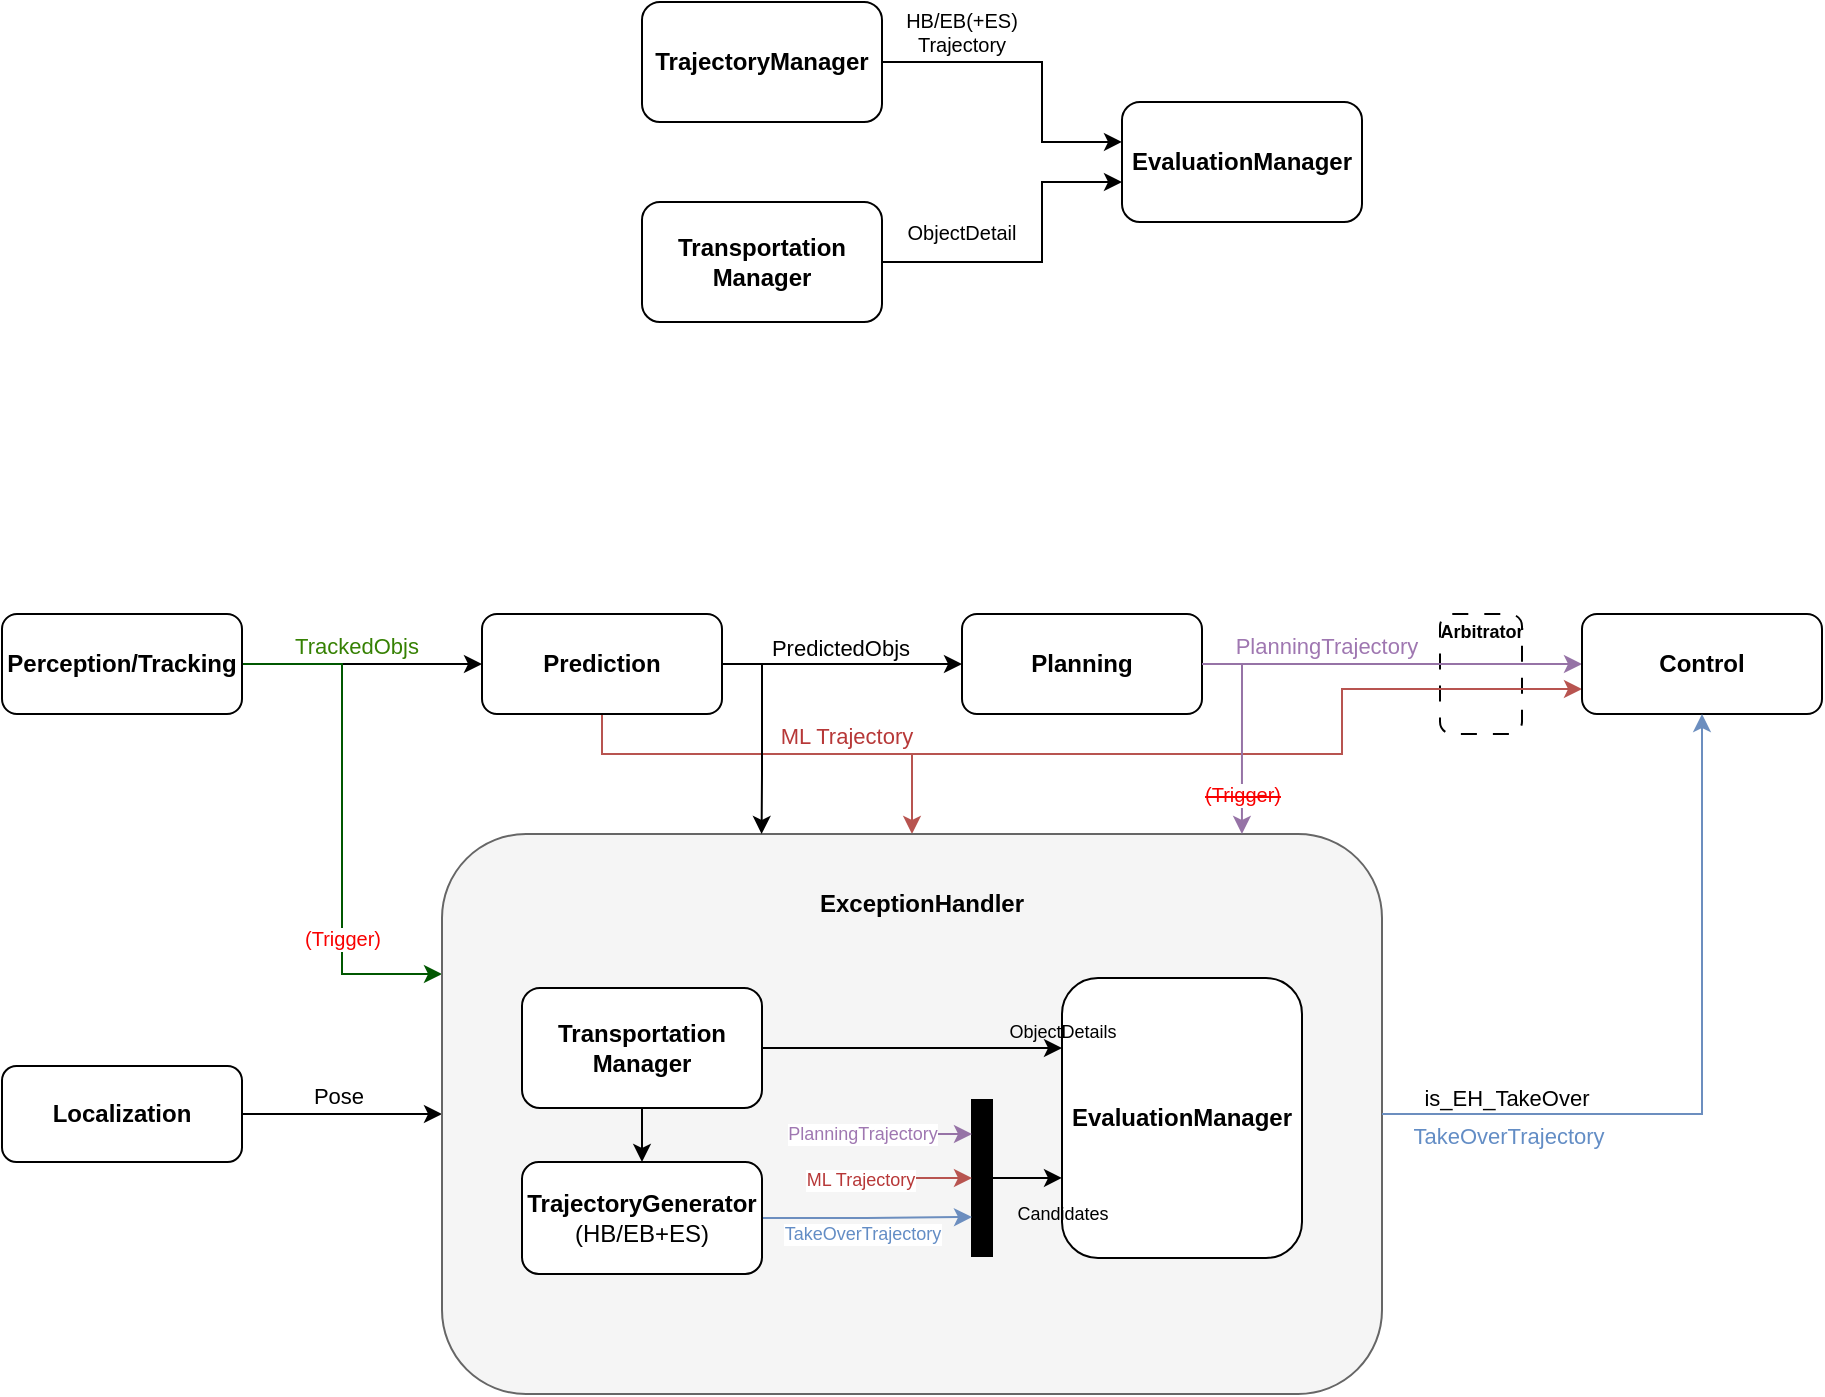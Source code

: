 <mxfile version="24.3.1" type="github">
  <diagram name="Page-1" id="pOw6PsyZc-RCSYPXtDOr">
    <mxGraphModel dx="1569" dy="396" grid="1" gridSize="10" guides="1" tooltips="1" connect="1" arrows="1" fold="1" page="1" pageScale="1" pageWidth="850" pageHeight="1100" math="0" shadow="0">
      <root>
        <mxCell id="0" />
        <mxCell id="1" parent="0" />
        <mxCell id="p61QZdnqANZnKLTzt-yQ-19" style="edgeStyle=orthogonalEdgeStyle;rounded=0;orthogonalLoop=1;jettySize=auto;html=1;exitX=1;exitY=0.5;exitDx=0;exitDy=0;entryX=0;entryY=0.5;entryDx=0;entryDy=0;" edge="1" parent="1" source="p61QZdnqANZnKLTzt-yQ-1" target="p61QZdnqANZnKLTzt-yQ-2">
          <mxGeometry relative="1" as="geometry" />
        </mxCell>
        <mxCell id="p61QZdnqANZnKLTzt-yQ-70" value="TrackedObjs" style="edgeLabel;html=1;align=center;verticalAlign=middle;resizable=0;points=[];fontColor=#368103;" vertex="1" connectable="0" parent="p61QZdnqANZnKLTzt-yQ-19">
          <mxGeometry x="0.075" y="1" relative="1" as="geometry">
            <mxPoint x="-8" y="-8" as="offset" />
          </mxGeometry>
        </mxCell>
        <mxCell id="p61QZdnqANZnKLTzt-yQ-81" value="" style="rounded=1;whiteSpace=wrap;html=1;dashed=1;dashPattern=8 8;" vertex="1" parent="1">
          <mxGeometry x="639" y="366" width="41" height="60" as="geometry" />
        </mxCell>
        <mxCell id="p61QZdnqANZnKLTzt-yQ-69" style="edgeStyle=orthogonalEdgeStyle;rounded=0;orthogonalLoop=1;jettySize=auto;html=1;exitX=1;exitY=0.5;exitDx=0;exitDy=0;entryX=0;entryY=0.25;entryDx=0;entryDy=0;fillColor=#008a00;strokeColor=#005700;" edge="1" parent="1" source="p61QZdnqANZnKLTzt-yQ-1" target="p61QZdnqANZnKLTzt-yQ-61">
          <mxGeometry relative="1" as="geometry" />
        </mxCell>
        <mxCell id="p61QZdnqANZnKLTzt-yQ-1" value="Perception/Tracking" style="rounded=1;whiteSpace=wrap;html=1;fontStyle=1" vertex="1" parent="1">
          <mxGeometry x="-80" y="366" width="120" height="50" as="geometry" />
        </mxCell>
        <mxCell id="p61QZdnqANZnKLTzt-yQ-8" style="edgeStyle=orthogonalEdgeStyle;rounded=0;orthogonalLoop=1;jettySize=auto;html=1;exitX=1;exitY=0.5;exitDx=0;exitDy=0;entryX=0;entryY=0.5;entryDx=0;entryDy=0;" edge="1" parent="1" source="p61QZdnqANZnKLTzt-yQ-2" target="p61QZdnqANZnKLTzt-yQ-3">
          <mxGeometry relative="1" as="geometry" />
        </mxCell>
        <mxCell id="p61QZdnqANZnKLTzt-yQ-12" value="PredictedObjs" style="edgeLabel;html=1;align=center;verticalAlign=middle;resizable=0;points=[];" vertex="1" connectable="0" parent="p61QZdnqANZnKLTzt-yQ-8">
          <mxGeometry x="-0.197" y="-1" relative="1" as="geometry">
            <mxPoint x="11" y="-9" as="offset" />
          </mxGeometry>
        </mxCell>
        <mxCell id="p61QZdnqANZnKLTzt-yQ-24" style="edgeStyle=orthogonalEdgeStyle;rounded=0;orthogonalLoop=1;jettySize=auto;html=1;exitX=0.5;exitY=1;exitDx=0;exitDy=0;entryX=0;entryY=0.75;entryDx=0;entryDy=0;fillColor=#f8cecc;strokeColor=#b85450;" edge="1" parent="1" source="p61QZdnqANZnKLTzt-yQ-2" target="p61QZdnqANZnKLTzt-yQ-6">
          <mxGeometry relative="1" as="geometry">
            <mxPoint x="640" y="476" as="targetPoint" />
            <Array as="points">
              <mxPoint x="220" y="436" />
              <mxPoint x="590" y="436" />
              <mxPoint x="590" y="403" />
            </Array>
          </mxGeometry>
        </mxCell>
        <mxCell id="p61QZdnqANZnKLTzt-yQ-31" value="ML Trajectory" style="edgeLabel;html=1;align=center;verticalAlign=middle;resizable=0;points=[];fontColor=#b73838;" vertex="1" connectable="0" parent="p61QZdnqANZnKLTzt-yQ-24">
          <mxGeometry x="-0.563" relative="1" as="geometry">
            <mxPoint x="37" y="60" as="offset" />
          </mxGeometry>
        </mxCell>
        <mxCell id="p61QZdnqANZnKLTzt-yQ-67" style="edgeStyle=orthogonalEdgeStyle;rounded=0;orthogonalLoop=1;jettySize=auto;html=1;exitX=0.5;exitY=1;exitDx=0;exitDy=0;entryX=0.5;entryY=0;entryDx=0;entryDy=0;fillColor=#f8cecc;strokeColor=#b85450;" edge="1" parent="1" source="p61QZdnqANZnKLTzt-yQ-2" target="p61QZdnqANZnKLTzt-yQ-61">
          <mxGeometry relative="1" as="geometry">
            <Array as="points">
              <mxPoint x="220" y="436" />
              <mxPoint x="375" y="436" />
            </Array>
          </mxGeometry>
        </mxCell>
        <mxCell id="p61QZdnqANZnKLTzt-yQ-2" value="Prediction" style="rounded=1;whiteSpace=wrap;html=1;fontStyle=1" vertex="1" parent="1">
          <mxGeometry x="160" y="366" width="120" height="50" as="geometry" />
        </mxCell>
        <mxCell id="p61QZdnqANZnKLTzt-yQ-25" style="edgeStyle=orthogonalEdgeStyle;rounded=0;orthogonalLoop=1;jettySize=auto;html=1;exitX=1;exitY=0.5;exitDx=0;exitDy=0;entryX=0;entryY=0.5;entryDx=0;entryDy=0;fillColor=#e1d5e7;strokeColor=#9673a6;" edge="1" parent="1" source="p61QZdnqANZnKLTzt-yQ-3" target="p61QZdnqANZnKLTzt-yQ-6">
          <mxGeometry relative="1" as="geometry" />
        </mxCell>
        <mxCell id="p61QZdnqANZnKLTzt-yQ-30" value="PlanningTrajectory" style="edgeLabel;html=1;align=center;verticalAlign=middle;resizable=0;points=[];fontColor=#9f77b1;" vertex="1" connectable="0" parent="p61QZdnqANZnKLTzt-yQ-25">
          <mxGeometry x="-0.017" y="-1" relative="1" as="geometry">
            <mxPoint x="-32" y="-10" as="offset" />
          </mxGeometry>
        </mxCell>
        <mxCell id="p61QZdnqANZnKLTzt-yQ-3" value="Planning" style="rounded=1;whiteSpace=wrap;html=1;fontStyle=1" vertex="1" parent="1">
          <mxGeometry x="400" y="366" width="120" height="50" as="geometry" />
        </mxCell>
        <mxCell id="p61QZdnqANZnKLTzt-yQ-71" style="edgeStyle=orthogonalEdgeStyle;rounded=0;orthogonalLoop=1;jettySize=auto;html=1;exitX=1;exitY=0.5;exitDx=0;exitDy=0;entryX=0;entryY=0.5;entryDx=0;entryDy=0;" edge="1" parent="1" source="p61QZdnqANZnKLTzt-yQ-5" target="p61QZdnqANZnKLTzt-yQ-61">
          <mxGeometry relative="1" as="geometry" />
        </mxCell>
        <mxCell id="p61QZdnqANZnKLTzt-yQ-72" value="Pose" style="edgeLabel;html=1;align=center;verticalAlign=middle;resizable=0;points=[];" vertex="1" connectable="0" parent="p61QZdnqANZnKLTzt-yQ-71">
          <mxGeometry x="0.007" y="-2" relative="1" as="geometry">
            <mxPoint x="-3" y="-11" as="offset" />
          </mxGeometry>
        </mxCell>
        <mxCell id="p61QZdnqANZnKLTzt-yQ-5" value="Localization" style="rounded=1;whiteSpace=wrap;html=1;fontStyle=1" vertex="1" parent="1">
          <mxGeometry x="-80" y="592" width="120" height="48" as="geometry" />
        </mxCell>
        <mxCell id="p61QZdnqANZnKLTzt-yQ-6" value="Control" style="rounded=1;whiteSpace=wrap;html=1;fontStyle=1" vertex="1" parent="1">
          <mxGeometry x="710" y="366" width="120" height="50" as="geometry" />
        </mxCell>
        <mxCell id="p61QZdnqANZnKLTzt-yQ-28" value="EvaluationManager" style="rounded=1;whiteSpace=wrap;html=1;fontStyle=1" vertex="1" parent="1">
          <mxGeometry x="480" y="110" width="120" height="60" as="geometry" />
        </mxCell>
        <mxCell id="p61QZdnqANZnKLTzt-yQ-86" style="edgeStyle=orthogonalEdgeStyle;rounded=0;orthogonalLoop=1;jettySize=auto;html=1;exitX=1;exitY=0.5;exitDx=0;exitDy=0;entryX=0;entryY=0.333;entryDx=0;entryDy=0;entryPerimeter=0;" edge="1" parent="1" source="p61QZdnqANZnKLTzt-yQ-32" target="p61QZdnqANZnKLTzt-yQ-28">
          <mxGeometry relative="1" as="geometry">
            <Array as="points">
              <mxPoint x="440" y="90" />
              <mxPoint x="440" y="130" />
            </Array>
          </mxGeometry>
        </mxCell>
        <mxCell id="p61QZdnqANZnKLTzt-yQ-32" value="TrajectoryManager" style="rounded=1;whiteSpace=wrap;html=1;fontStyle=1" vertex="1" parent="1">
          <mxGeometry x="240" y="60" width="120" height="60" as="geometry" />
        </mxCell>
        <mxCell id="p61QZdnqANZnKLTzt-yQ-33" value="Transportation&lt;div&gt;Manager&lt;/div&gt;" style="rounded=1;whiteSpace=wrap;html=1;fontStyle=1" vertex="1" parent="1">
          <mxGeometry x="240" y="160" width="120" height="60" as="geometry" />
        </mxCell>
        <mxCell id="p61QZdnqANZnKLTzt-yQ-62" value="is_EH_TakeOver" style="edgeLabel;html=1;align=center;verticalAlign=middle;resizable=0;points=[];" vertex="1" connectable="0" parent="1">
          <mxGeometry x="671.997" y="608" as="geometry" />
        </mxCell>
        <mxCell id="p61QZdnqANZnKLTzt-yQ-63" value="TakeOverTrajectory" style="edgeLabel;html=1;align=center;verticalAlign=middle;resizable=0;points=[];fontColor=#638dc5;" vertex="1" connectable="0" parent="1">
          <mxGeometry x="686.997" y="619" as="geometry">
            <mxPoint x="-14" y="8" as="offset" />
          </mxGeometry>
        </mxCell>
        <mxCell id="p61QZdnqANZnKLTzt-yQ-65" value="" style="group" vertex="1" connectable="0" parent="1">
          <mxGeometry x="140" y="476" width="470" height="280" as="geometry" />
        </mxCell>
        <mxCell id="p61QZdnqANZnKLTzt-yQ-61" value="" style="rounded=1;whiteSpace=wrap;html=1;fontStyle=1;fillColor=#f5f5f5;fontColor=#333333;strokeColor=#666666;" vertex="1" parent="p61QZdnqANZnKLTzt-yQ-65">
          <mxGeometry width="470" height="280" as="geometry" />
        </mxCell>
        <mxCell id="p61QZdnqANZnKLTzt-yQ-34" value="" style="rounded=0;whiteSpace=wrap;html=1;fillColor=#000000;" vertex="1" parent="p61QZdnqANZnKLTzt-yQ-65">
          <mxGeometry x="265" y="133" width="10" height="78" as="geometry" />
        </mxCell>
        <mxCell id="p61QZdnqANZnKLTzt-yQ-49" value="" style="edgeStyle=orthogonalEdgeStyle;rounded=0;orthogonalLoop=1;jettySize=auto;html=1;entryX=0;entryY=0.75;entryDx=0;entryDy=0;fillColor=#dae8fc;strokeColor=#6c8ebf;" edge="1" parent="p61QZdnqANZnKLTzt-yQ-65" source="p61QZdnqANZnKLTzt-yQ-39" target="p61QZdnqANZnKLTzt-yQ-34">
          <mxGeometry relative="1" as="geometry">
            <mxPoint x="220" y="220" as="targetPoint" />
          </mxGeometry>
        </mxCell>
        <mxCell id="p61QZdnqANZnKLTzt-yQ-39" value="&lt;div&gt;&lt;b&gt;TrajectoryGenerator&lt;/b&gt;&lt;/div&gt;&lt;div&gt;(HB/EB+ES)&lt;/div&gt;" style="rounded=1;whiteSpace=wrap;html=1;" vertex="1" parent="p61QZdnqANZnKLTzt-yQ-65">
          <mxGeometry x="40" y="164" width="120" height="56" as="geometry" />
        </mxCell>
        <mxCell id="p61QZdnqANZnKLTzt-yQ-44" value="" style="edgeStyle=orthogonalEdgeStyle;rounded=0;orthogonalLoop=1;jettySize=auto;html=1;entryX=0.5;entryY=0;entryDx=0;entryDy=0;exitX=0.5;exitY=1;exitDx=0;exitDy=0;" edge="1" parent="p61QZdnqANZnKLTzt-yQ-65" source="p61QZdnqANZnKLTzt-yQ-40" target="p61QZdnqANZnKLTzt-yQ-39">
          <mxGeometry relative="1" as="geometry">
            <mxPoint x="60" y="240" as="targetPoint" />
          </mxGeometry>
        </mxCell>
        <mxCell id="p61QZdnqANZnKLTzt-yQ-46" style="edgeStyle=orthogonalEdgeStyle;rounded=0;orthogonalLoop=1;jettySize=auto;html=1;exitX=1;exitY=0.5;exitDx=0;exitDy=0;entryX=0;entryY=0.25;entryDx=0;entryDy=0;" edge="1" parent="p61QZdnqANZnKLTzt-yQ-65" source="p61QZdnqANZnKLTzt-yQ-40" target="p61QZdnqANZnKLTzt-yQ-41">
          <mxGeometry relative="1" as="geometry" />
        </mxCell>
        <mxCell id="p61QZdnqANZnKLTzt-yQ-40" value="Transportation&lt;div&gt;Manager&lt;/div&gt;" style="rounded=1;whiteSpace=wrap;html=1;fontStyle=1" vertex="1" parent="p61QZdnqANZnKLTzt-yQ-65">
          <mxGeometry x="40" y="77" width="120" height="60" as="geometry" />
        </mxCell>
        <mxCell id="p61QZdnqANZnKLTzt-yQ-41" value="EvaluationManager" style="rounded=1;whiteSpace=wrap;html=1;fontStyle=1" vertex="1" parent="p61QZdnqANZnKLTzt-yQ-65">
          <mxGeometry x="310" y="72" width="120" height="140" as="geometry" />
        </mxCell>
        <mxCell id="p61QZdnqANZnKLTzt-yQ-42" value="Candidates" style="text;html=1;align=center;verticalAlign=middle;resizable=0;points=[];autosize=1;strokeColor=none;fillColor=none;fontSize=9;" vertex="1" parent="p61QZdnqANZnKLTzt-yQ-65">
          <mxGeometry x="275" y="180" width="70" height="20" as="geometry" />
        </mxCell>
        <mxCell id="p61QZdnqANZnKLTzt-yQ-54" style="edgeStyle=orthogonalEdgeStyle;rounded=0;orthogonalLoop=1;jettySize=auto;html=1;entryX=0;entryY=0.5;entryDx=0;entryDy=0;fillColor=#f8cecc;strokeColor=#b85450;" edge="1" parent="p61QZdnqANZnKLTzt-yQ-65" target="p61QZdnqANZnKLTzt-yQ-34">
          <mxGeometry relative="1" as="geometry">
            <mxPoint x="230" y="172" as="sourcePoint" />
          </mxGeometry>
        </mxCell>
        <mxCell id="p61QZdnqANZnKLTzt-yQ-57" style="edgeStyle=orthogonalEdgeStyle;rounded=0;orthogonalLoop=1;jettySize=auto;html=1;exitX=1;exitY=0.5;exitDx=0;exitDy=0;entryX=0;entryY=0.714;entryDx=0;entryDy=0;entryPerimeter=0;" edge="1" parent="p61QZdnqANZnKLTzt-yQ-65" source="p61QZdnqANZnKLTzt-yQ-34" target="p61QZdnqANZnKLTzt-yQ-41">
          <mxGeometry relative="1" as="geometry" />
        </mxCell>
        <mxCell id="p61QZdnqANZnKLTzt-yQ-58" value="ObjectDetails" style="text;html=1;align=center;verticalAlign=middle;resizable=0;points=[];autosize=1;strokeColor=none;fillColor=none;fontSize=9;" vertex="1" parent="p61QZdnqANZnKLTzt-yQ-65">
          <mxGeometry x="270" y="89" width="80" height="20" as="geometry" />
        </mxCell>
        <mxCell id="p61QZdnqANZnKLTzt-yQ-64" value="ExceptionHandler" style="text;html=1;align=center;verticalAlign=middle;whiteSpace=wrap;rounded=0;fontStyle=1" vertex="1" parent="p61QZdnqANZnKLTzt-yQ-65">
          <mxGeometry x="210" y="20" width="60" height="30" as="geometry" />
        </mxCell>
        <mxCell id="p61QZdnqANZnKLTzt-yQ-74" value="TakeOverTrajectory" style="edgeLabel;html=1;align=center;verticalAlign=middle;resizable=0;points=[];fontColor=#638dc5;labelBorderColor=none;fontSize=9;" vertex="1" connectable="0" parent="p61QZdnqANZnKLTzt-yQ-65">
          <mxGeometry x="223.997" y="192" as="geometry">
            <mxPoint x="-14" y="8" as="offset" />
          </mxGeometry>
        </mxCell>
        <mxCell id="p61QZdnqANZnKLTzt-yQ-76" value="ML Trajectory" style="edgeLabel;html=1;align=center;verticalAlign=middle;resizable=0;points=[];fontColor=#b73838;fontSize=9;" vertex="1" connectable="0" parent="p61QZdnqANZnKLTzt-yQ-65">
          <mxGeometry x="210" y="172" as="geometry">
            <mxPoint x="-1" y="1" as="offset" />
          </mxGeometry>
        </mxCell>
        <mxCell id="p61QZdnqANZnKLTzt-yQ-78" style="edgeStyle=orthogonalEdgeStyle;rounded=0;orthogonalLoop=1;jettySize=auto;html=1;entryX=0;entryY=0.5;entryDx=0;entryDy=0;fillColor=#e1d5e7;strokeColor=#9673a6;" edge="1" parent="p61QZdnqANZnKLTzt-yQ-65">
          <mxGeometry relative="1" as="geometry">
            <mxPoint x="230" y="150" as="sourcePoint" />
            <mxPoint x="265" y="150" as="targetPoint" />
          </mxGeometry>
        </mxCell>
        <mxCell id="p61QZdnqANZnKLTzt-yQ-75" value="PlanningTrajectory" style="edgeLabel;html=1;align=center;verticalAlign=middle;resizable=0;points=[];fontColor=#9f77b1;fontSize=9;" vertex="1" connectable="0" parent="p61QZdnqANZnKLTzt-yQ-65">
          <mxGeometry x="209.997" y="150" as="geometry" />
        </mxCell>
        <mxCell id="p61QZdnqANZnKLTzt-yQ-66" style="edgeStyle=orthogonalEdgeStyle;rounded=0;orthogonalLoop=1;jettySize=auto;html=1;exitX=1;exitY=0.5;exitDx=0;exitDy=0;entryX=0.34;entryY=0;entryDx=0;entryDy=0;entryPerimeter=0;" edge="1" parent="1" source="p61QZdnqANZnKLTzt-yQ-2" target="p61QZdnqANZnKLTzt-yQ-61">
          <mxGeometry relative="1" as="geometry" />
        </mxCell>
        <mxCell id="p61QZdnqANZnKLTzt-yQ-68" style="edgeStyle=orthogonalEdgeStyle;rounded=0;orthogonalLoop=1;jettySize=auto;html=1;exitX=1;exitY=0.5;exitDx=0;exitDy=0;entryX=0.851;entryY=0;entryDx=0;entryDy=0;entryPerimeter=0;fillColor=#e1d5e7;strokeColor=#9673a6;" edge="1" parent="1" source="p61QZdnqANZnKLTzt-yQ-3" target="p61QZdnqANZnKLTzt-yQ-61">
          <mxGeometry relative="1" as="geometry" />
        </mxCell>
        <mxCell id="p61QZdnqANZnKLTzt-yQ-73" style="edgeStyle=orthogonalEdgeStyle;rounded=0;orthogonalLoop=1;jettySize=auto;html=1;exitX=1;exitY=0.5;exitDx=0;exitDy=0;entryX=0.5;entryY=1;entryDx=0;entryDy=0;fillColor=#dae8fc;strokeColor=#6c8ebf;" edge="1" parent="1" source="p61QZdnqANZnKLTzt-yQ-61" target="p61QZdnqANZnKLTzt-yQ-6">
          <mxGeometry relative="1" as="geometry" />
        </mxCell>
        <mxCell id="p61QZdnqANZnKLTzt-yQ-79" value="&lt;strike style=&quot;font-size: 10px;&quot;&gt;(Trigger)&lt;/strike&gt;" style="edgeLabel;html=1;align=center;verticalAlign=middle;resizable=0;points=[];fontColor=#f90101;labelBorderColor=none;fontSize=10;" vertex="1" connectable="0" parent="1">
          <mxGeometry x="539.998" y="456" as="geometry" />
        </mxCell>
        <mxCell id="p61QZdnqANZnKLTzt-yQ-80" value="(Trigger)" style="edgeLabel;html=1;align=center;verticalAlign=middle;resizable=0;points=[];fontColor=#f90101;fontSize=10;" vertex="1" connectable="0" parent="1">
          <mxGeometry x="86.998" y="527" as="geometry">
            <mxPoint x="3" y="1" as="offset" />
          </mxGeometry>
        </mxCell>
        <mxCell id="p61QZdnqANZnKLTzt-yQ-84" value="Arbitrator" style="text;html=1;align=center;verticalAlign=middle;whiteSpace=wrap;rounded=0;fontSize=9;fontStyle=1" vertex="1" parent="1">
          <mxGeometry x="629.5" y="360" width="60" height="30" as="geometry" />
        </mxCell>
        <mxCell id="p61QZdnqANZnKLTzt-yQ-85" value="ML Trajectory" style="edgeLabel;html=1;align=center;verticalAlign=middle;resizable=0;points=[];fontColor=#b73838;fontSize=11;" vertex="1" connectable="0" parent="1">
          <mxGeometry x="343" y="426" as="geometry">
            <mxPoint x="-1" y="1" as="offset" />
          </mxGeometry>
        </mxCell>
        <mxCell id="p61QZdnqANZnKLTzt-yQ-87" style="edgeStyle=orthogonalEdgeStyle;rounded=0;orthogonalLoop=1;jettySize=auto;html=1;exitX=1;exitY=0.5;exitDx=0;exitDy=0;entryX=0;entryY=0.667;entryDx=0;entryDy=0;entryPerimeter=0;" edge="1" parent="1" source="p61QZdnqANZnKLTzt-yQ-33" target="p61QZdnqANZnKLTzt-yQ-28">
          <mxGeometry relative="1" as="geometry">
            <Array as="points">
              <mxPoint x="440" y="190" />
              <mxPoint x="440" y="150" />
            </Array>
          </mxGeometry>
        </mxCell>
        <mxCell id="p61QZdnqANZnKLTzt-yQ-88" value="HB/EB(+ES) Trajectory" style="text;html=1;align=center;verticalAlign=middle;whiteSpace=wrap;rounded=0;fontSize=10;" vertex="1" parent="1">
          <mxGeometry x="370" y="60" width="60" height="30" as="geometry" />
        </mxCell>
        <mxCell id="p61QZdnqANZnKLTzt-yQ-89" value="ObjectDetail" style="text;html=1;align=center;verticalAlign=middle;whiteSpace=wrap;rounded=0;fontSize=10;" vertex="1" parent="1">
          <mxGeometry x="370" y="160" width="60" height="30" as="geometry" />
        </mxCell>
      </root>
    </mxGraphModel>
  </diagram>
</mxfile>
